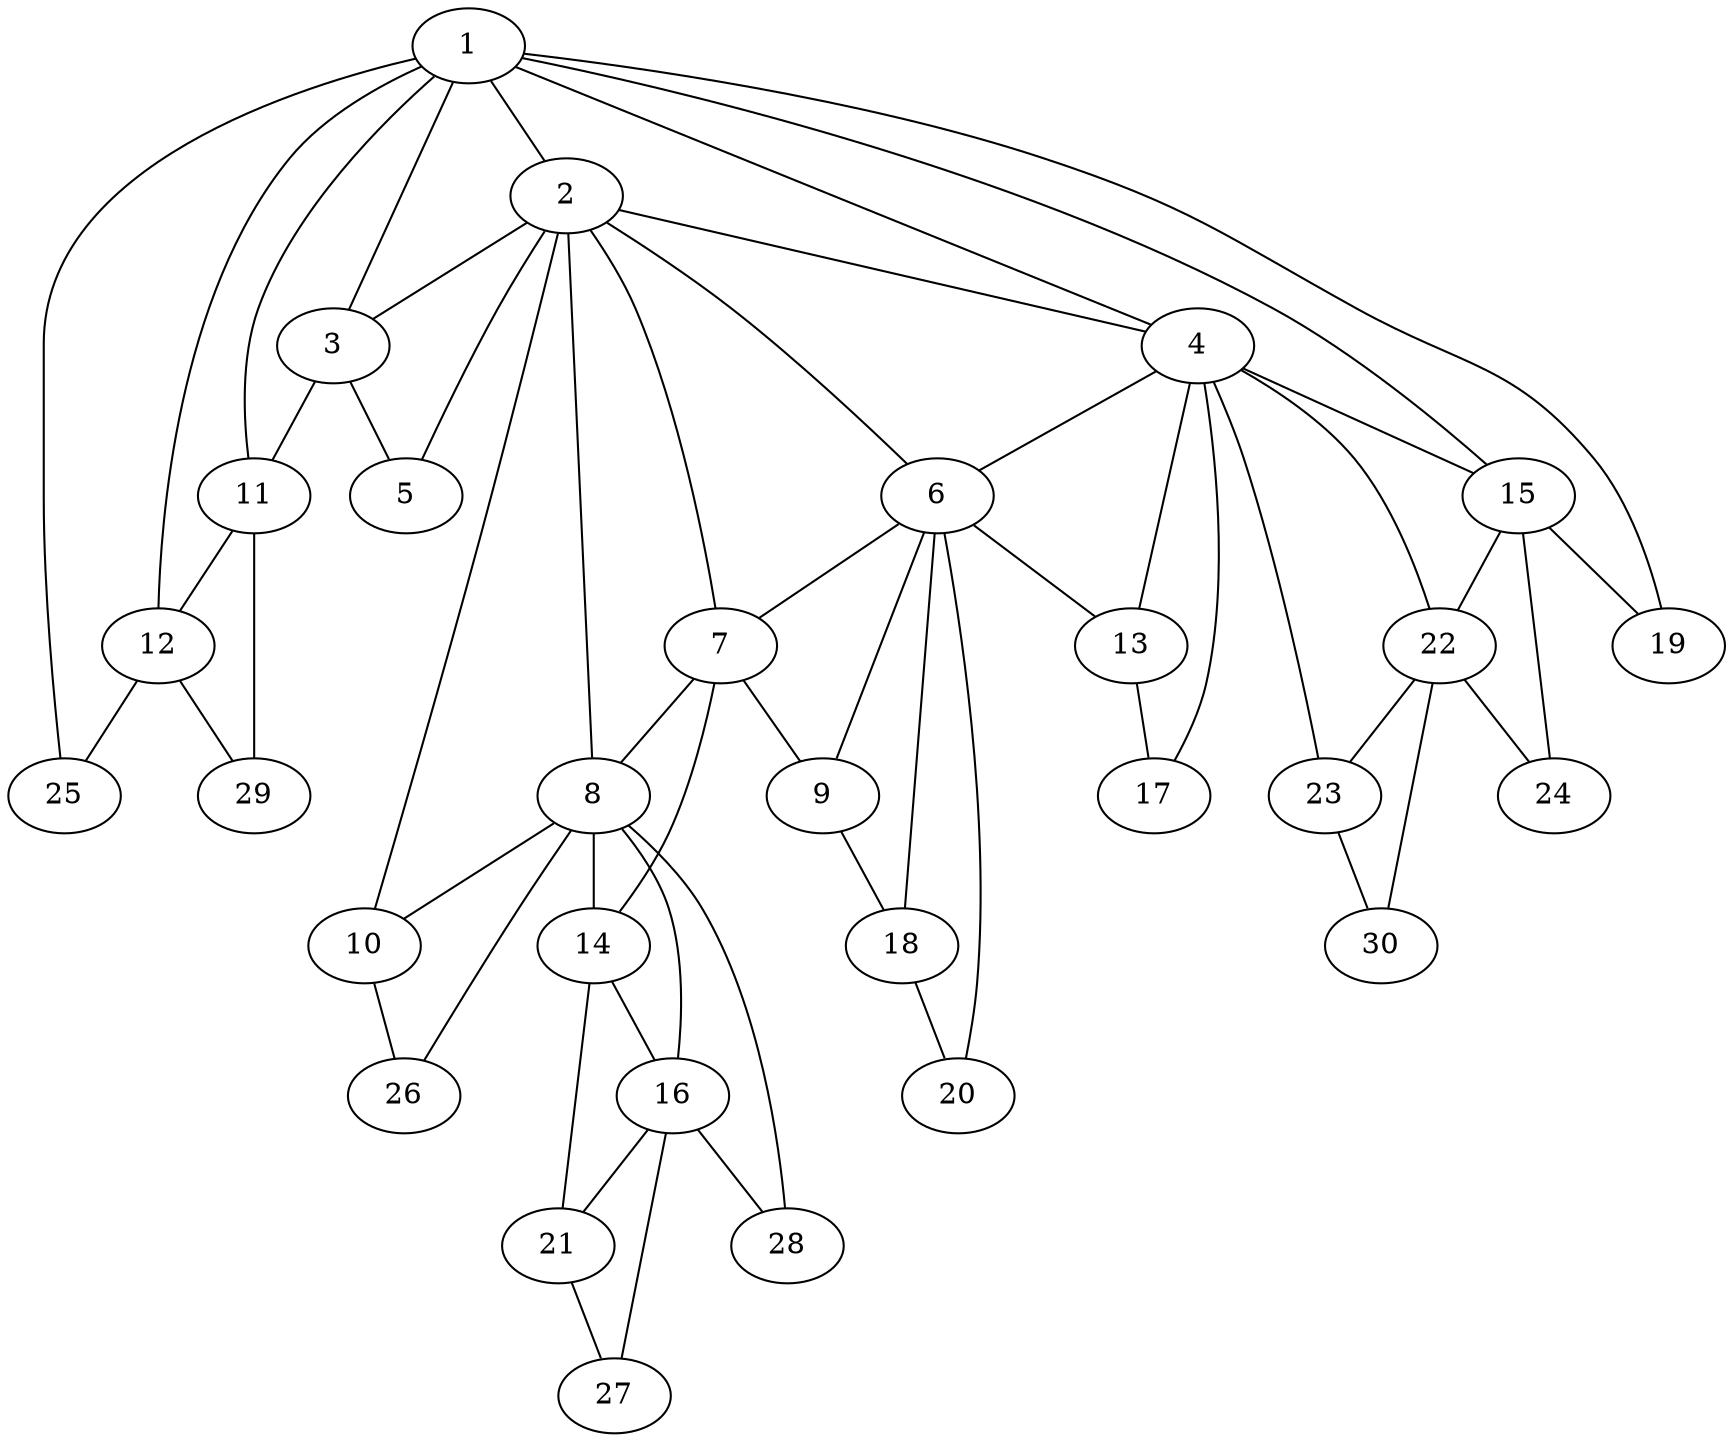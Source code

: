 graph g_m_57{
1--2
1--3
2--3
1--4
2--4
2--5
3--5
2--6
4--6
2--7
6--7
2--8
7--8
6--9
7--9
2--10
8--10
1--11
3--11
1--12
11--12
4--13
6--13
7--14
8--14
1--15
4--15
8--16
14--16
4--17
13--17
6--18
9--18
1--19
15--19
6--20
18--20
14--21
16--21
4--22
15--22
4--23
22--23
15--24
22--24
1--25
12--25
8--26
10--26
16--27
21--27
8--28
16--28
11--29
12--29
22--30
23--30
}
